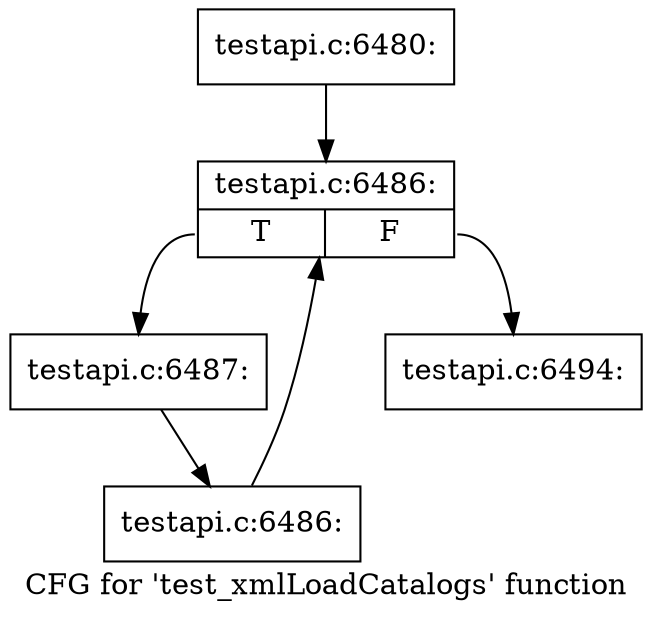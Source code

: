 digraph "CFG for 'test_xmlLoadCatalogs' function" {
	label="CFG for 'test_xmlLoadCatalogs' function";

	Node0x43e78f0 [shape=record,label="{testapi.c:6480:}"];
	Node0x43e78f0 -> Node0x43e71d0;
	Node0x43e71d0 [shape=record,label="{testapi.c:6486:|{<s0>T|<s1>F}}"];
	Node0x43e71d0:s0 -> Node0x43eb3e0;
	Node0x43e71d0:s1 -> Node0x43e6f50;
	Node0x43eb3e0 [shape=record,label="{testapi.c:6487:}"];
	Node0x43eb3e0 -> Node0x43eb350;
	Node0x43eb350 [shape=record,label="{testapi.c:6486:}"];
	Node0x43eb350 -> Node0x43e71d0;
	Node0x43e6f50 [shape=record,label="{testapi.c:6494:}"];
}
